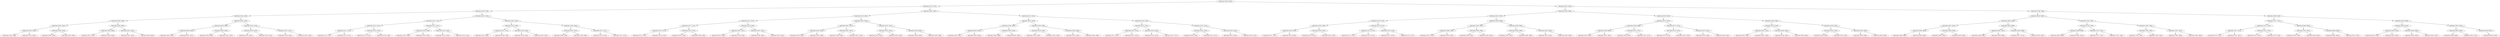 digraph G{
18913807 [label="Node{data=[5326, 5326]}"]
18913807 -> 1767994579
1767994579 [label="Node{data=[4273, 4273]}"]
1767994579 -> 1718705321
1718705321 [label="Node{data=[4109, 4109]}"]
1718705321 -> 1467981309
1467981309 [label="Node{data=[4044, 4044]}"]
1467981309 -> 1376425471
1376425471 [label="Node{data=[4036, 4036]}"]
1376425471 -> 816821377
816821377 [label="Node{data=[3941, 3941]}"]
816821377 -> 1549218345
1549218345 [label="Node{data=[2354, 2354]}"]
1549218345 -> 2012011563
2012011563 [label="Node{data=[1049, 1049]}"]
1549218345 -> 1901009476
1901009476 [label="Node{data=[2361, 2361]}"]
816821377 -> 1007264592
1007264592 [label="Node{data=[4034, 4034]}"]
1007264592 -> 1495931010
1495931010 [label="Node{data=[3952, 3952]}"]
1007264592 -> 1211533832
1211533832 [label="Node{data=[4035, 4035]}"]
1376425471 -> 1101149296
1101149296 [label="Node{data=[4040, 4040]}"]
1101149296 -> 817896503
817896503 [label="Node{data=[4038, 4038]}"]
817896503 -> 967306405
967306405 [label="Node{data=[4037, 4037]}"]
817896503 -> 1170032467
1170032467 [label="Node{data=[4039, 4039]}"]
1101149296 -> 359463456
359463456 [label="Node{data=[4042, 4042]}"]
359463456 -> 637365534
637365534 [label="Node{data=[4041, 4041]}"]
359463456 -> 590966720
590966720 [label="Node{data=[4043, 4043]}"]
1467981309 -> 202453803
202453803 [label="Node{data=[4052, 4052]}"]
202453803 -> 2120115571
2120115571 [label="Node{data=[4048, 4048]}"]
2120115571 -> 805659195
805659195 [label="Node{data=[4046, 4046]}"]
805659195 -> 1487559828
1487559828 [label="Node{data=[4045, 4045]}"]
805659195 -> 1562883265
1562883265 [label="Node{data=[4047, 4047]}"]
2120115571 -> 1356806123
1356806123 [label="Node{data=[4050, 4050]}"]
1356806123 -> 1263567729
1263567729 [label="Node{data=[4049, 4049]}"]
1356806123 -> 1091844211
1091844211 [label="Node{data=[4051, 4051]}"]
202453803 -> 569707820
569707820 [label="Node{data=[4105, 4105]}"]
569707820 -> 146540182
146540182 [label="Node{data=[4103, 4103]}"]
146540182 -> 1194870779
1194870779 [label="Node{data=[4102, 4102]}"]
146540182 -> 655304911
655304911 [label="Node{data=[4104, 4104]}"]
569707820 -> 773512559
773512559 [label="Node{data=[4107, 4107]}"]
773512559 -> 1182463628
1182463628 [label="Node{data=[4106, 4106]}"]
773512559 -> 1131963943
1131963943 [label="Node{data=[4108, 4108]}"]
1718705321 -> 493844439
493844439 [label="Node{data=[4155, 4155]}"]
493844439 -> 1709580464
1709580464 [label="Node{data=[4147, 4147]}"]
1709580464 -> 1958310934
1958310934 [label="Node{data=[4113, 4113]}"]
1958310934 -> 1953529336
1953529336 [label="Node{data=[4111, 4111]}"]
1953529336 -> 315059566
315059566 [label="Node{data=[4110, 4110]}"]
1953529336 -> 1181756454
1181756454 [label="Node{data=[4112, 4112]}"]
1958310934 -> 2035743034
2035743034 [label="Node{data=[4145, 4145]}"]
2035743034 -> 238998613
238998613 [label="Node{data=[4114, 4114]}"]
2035743034 -> 666596577
666596577 [label="Node{data=[4146, 4146]}"]
1709580464 -> 1617784108
1617784108 [label="Node{data=[4151, 4151]}"]
1617784108 -> 775739186
775739186 [label="Node{data=[4149, 4149]}"]
775739186 -> 1457005276
1457005276 [label="Node{data=[4148, 4148]}"]
775739186 -> 716724378
716724378 [label="Node{data=[4150, 4150]}"]
1617784108 -> 565658860
565658860 [label="Node{data=[4153, 4153]}"]
565658860 -> 1769640623
1769640623 [label="Node{data=[4152, 4152]}"]
565658860 -> 2124645278
2124645278 [label="Node{data=[4154, 4154]}"]
493844439 -> 381118552
381118552 [label="Node{data=[4265, 4265]}"]
381118552 -> 222088774
222088774 [label="Node{data=[4159, 4159]}"]
222088774 -> 820959908
820959908 [label="Node{data=[4157, 4157]}"]
820959908 -> 1387462740
1387462740 [label="Node{data=[4156, 4156]}"]
820959908 -> 2137741298
2137741298 [label="Node{data=[4158, 4158]}"]
222088774 -> 340715687
340715687 [label="Node{data=[4228, 4228]}"]
340715687 -> 1387473776
1387473776 [label="Node{data=[4160, 4160]}"]
340715687 -> 415768786
415768786 [label="Node{data=[4233, 4233]}"]
381118552 -> 1027158270
1027158270 [label="Node{data=[4269, 4269]}"]
1027158270 -> 1582427182
1582427182 [label="Node{data=[4267, 4267]}"]
1582427182 -> 368223295
368223295 [label="Node{data=[4266, 4266]}"]
1582427182 -> 1281743075
1281743075 [label="Node{data=[4268, 4268]}"]
1027158270 -> 942649169
942649169 [label="Node{data=[4271, 4271]}"]
942649169 -> 1775113446
1775113446 [label="Node{data=[4270, 4270]}"]
942649169 -> 1771935420
1771935420 [label="Node{data=[4272, 4272]}"]
1767994579 -> 190704044
190704044 [label="Node{data=[4561, 4561]}"]
190704044 -> 1322093233
1322093233 [label="Node{data=[4333, 4333]}"]
1322093233 -> 1472057002
1472057002 [label="Node{data=[4317, 4317]}"]
1472057002 -> 1385208471
1385208471 [label="Node{data=[4277, 4277]}"]
1385208471 -> 920914400
920914400 [label="Node{data=[4275, 4275]}"]
920914400 -> 341742991
341742991 [label="Node{data=[4274, 4274]}"]
920914400 -> 758104368
758104368 [label="Node{data=[4276, 4276]}"]
1385208471 -> 2076029472
2076029472 [label="Node{data=[4279, 4279]}"]
2076029472 -> 1828724670
1828724670 [label="Node{data=[4278, 4278]}"]
2076029472 -> 219286908
219286908 [label="Node{data=[4280, 4280]}"]
1472057002 -> 1592228783
1592228783 [label="Node{data=[4329, 4329]}"]
1592228783 -> 1214115553
1214115553 [label="Node{data=[4327, 4327]}"]
1214115553 -> 634250683
634250683 [label="Node{data=[4326, 4326]}"]
1214115553 -> 950625683
950625683 [label="Node{data=[4328, 4328]}"]
1592228783 -> 1576422186
1576422186 [label="Node{data=[4331, 4331]}"]
1576422186 -> 2063309971
2063309971 [label="Node{data=[4330, 4330]}"]
1576422186 -> 819027530
819027530 [label="Node{data=[4332, 4332]}"]
1322093233 -> 1135026238
1135026238 [label="Node{data=[4553, 4553]}"]
1135026238 -> 744983675
744983675 [label="Node{data=[4337, 4337]}"]
744983675 -> 173965920
173965920 [label="Node{data=[4335, 4335]}"]
173965920 -> 818396783
818396783 [label="Node{data=[4334, 4334]}"]
173965920 -> 1251724953
1251724953 [label="Node{data=[4336, 4336]}"]
744983675 -> 1510967269
1510967269 [label="Node{data=[4497, 4497]}"]
1510967269 -> 607929158
607929158 [label="Node{data=[4338, 4338]}"]
1510967269 -> 688239976
688239976 [label="Node{data=[4542, 4542]}"]
1135026238 -> 1040079319
1040079319 [label="Node{data=[4557, 4557]}"]
1040079319 -> 468238626
468238626 [label="Node{data=[4555, 4555]}"]
468238626 -> 1560844138
1560844138 [label="Node{data=[4554, 4554]}"]
468238626 -> 1503844182
1503844182 [label="Node{data=[4556, 4556]}"]
1040079319 -> 375201108
375201108 [label="Node{data=[4559, 4559]}"]
375201108 -> 1273048940
1273048940 [label="Node{data=[4558, 4558]}"]
375201108 -> 1389056701
1389056701 [label="Node{data=[4560, 4560]}"]
190704044 -> 488388565
488388565 [label="Node{data=[5310, 5310]}"]
488388565 -> 1666530975
1666530975 [label="Node{data=[4679, 4679]}"]
1666530975 -> 562952150
562952150 [label="Node{data=[4565, 4565]}"]
562952150 -> 693831648
693831648 [label="Node{data=[4563, 4563]}"]
693831648 -> 1426407297
1426407297 [label="Node{data=[4562, 4562]}"]
693831648 -> 535708280
535708280 [label="Node{data=[4564, 4564]}"]
562952150 -> 1360209172
1360209172 [label="Node{data=[4619, 4619]}"]
1360209172 -> 545672401
545672401 [label="Node{data=[4566, 4566]}"]
1360209172 -> 1552127607
1552127607 [label="Node{data=[4626, 4626]}"]
1666530975 -> 831775261
831775261 [label="Node{data=[5306, 5306]}"]
831775261 -> 2036353726
2036353726 [label="Node{data=[4786, 4786]}"]
2036353726 -> 1796366727
1796366727 [label="Node{data=[4700, 4700]}"]
2036353726 -> 727868092
727868092 [label="Node{data=[5305, 5305]}"]
831775261 -> 97517255
97517255 [label="Node{data=[5308, 5308]}"]
97517255 -> 2122408314
2122408314 [label="Node{data=[5307, 5307]}"]
97517255 -> 115816820
115816820 [label="Node{data=[5309, 5309]}"]
488388565 -> 1042865302
1042865302 [label="Node{data=[5318, 5318]}"]
1042865302 -> 1156260946
1156260946 [label="Node{data=[5314, 5314]}"]
1156260946 -> 831784708
831784708 [label="Node{data=[5312, 5312]}"]
831784708 -> 235386075
235386075 [label="Node{data=[5311, 5311]}"]
831784708 -> 1991443937
1991443937 [label="Node{data=[5313, 5313]}"]
1156260946 -> 1810327249
1810327249 [label="Node{data=[5316, 5316]}"]
1810327249 -> 2061164686
2061164686 [label="Node{data=[5315, 5315]}"]
1810327249 -> 1237856866
1237856866 [label="Node{data=[5317, 5317]}"]
1042865302 -> 658156215
658156215 [label="Node{data=[5322, 5322]}"]
658156215 -> 2008781167
2008781167 [label="Node{data=[5320, 5320]}"]
2008781167 -> 1514721670
1514721670 [label="Node{data=[5319, 5319]}"]
2008781167 -> 1377543055
1377543055 [label="Node{data=[5321, 5321]}"]
658156215 -> 545707113
545707113 [label="Node{data=[5324, 5324]}"]
545707113 -> 186456575
186456575 [label="Node{data=[5323, 5323]}"]
545707113 -> 398802427
398802427 [label="Node{data=[5325, 5325]}"]
18913807 -> 407757655
407757655 [label="Node{data=[5597, 5597]}"]
407757655 -> 251546027
251546027 [label="Node{data=[5394, 5394]}"]
251546027 -> 1842314090
1842314090 [label="Node{data=[5378, 5378]}"]
1842314090 -> 1406904781
1406904781 [label="Node{data=[5370, 5370]}"]
1406904781 -> 612089786
612089786 [label="Node{data=[5330, 5330]}"]
612089786 -> 1479809423
1479809423 [label="Node{data=[5328, 5328]}"]
1479809423 -> 1320566216
1320566216 [label="Node{data=[5327, 5327]}"]
1479809423 -> 1076715538
1076715538 [label="Node{data=[5329, 5329]}"]
612089786 -> 961708482
961708482 [label="Node{data=[5332, 5332]}"]
961708482 -> 1104285446
1104285446 [label="Node{data=[5331, 5331]}"]
961708482 -> 1047868041
1047868041 [label="Node{data=[5333, 5333]}"]
1406904781 -> 359917733
359917733 [label="Node{data=[5374, 5374]}"]
359917733 -> 939665240
939665240 [label="Node{data=[5372, 5372]}"]
939665240 -> 1777972577
1777972577 [label="Node{data=[5371, 5371]}"]
939665240 -> 2123309997
2123309997 [label="Node{data=[5373, 5373]}"]
359917733 -> 1949551129
1949551129 [label="Node{data=[5376, 5376]}"]
1949551129 -> 1562516256
1562516256 [label="Node{data=[5375, 5375]}"]
1949551129 -> 2044002136
2044002136 [label="Node{data=[5377, 5377]}"]
1842314090 -> 2126592388
2126592388 [label="Node{data=[5386, 5386]}"]
2126592388 -> 340285255
340285255 [label="Node{data=[5382, 5382]}"]
340285255 -> 1509860853
1509860853 [label="Node{data=[5380, 5380]}"]
1509860853 -> 126791597
126791597 [label="Node{data=[5379, 5379]}"]
1509860853 -> 1895082945
1895082945 [label="Node{data=[5381, 5381]}"]
340285255 -> 651176183
651176183 [label="Node{data=[5384, 5384]}"]
651176183 -> 170782933
170782933 [label="Node{data=[5383, 5383]}"]
651176183 -> 2016200186
2016200186 [label="Node{data=[5385, 5385]}"]
2126592388 -> 768856989
768856989 [label="Node{data=[5390, 5390]}"]
768856989 -> 182698304
182698304 [label="Node{data=[5388, 5388]}"]
182698304 -> 1865233297
1865233297 [label="Node{data=[5387, 5387]}"]
182698304 -> 1907370139
1907370139 [label="Node{data=[5389, 5389]}"]
768856989 -> 1120682507
1120682507 [label="Node{data=[5392, 5392]}"]
1120682507 -> 1446081235
1446081235 [label="Node{data=[5391, 5391]}"]
1120682507 -> 1350984255
1350984255 [label="Node{data=[5393, 5393]}"]
251546027 -> 537033796
537033796 [label="Node{data=[5539, 5539]}"]
537033796 -> 8302165
8302165 [label="Node{data=[5473, 5473]}"]
8302165 -> 1568990051
1568990051 [label="Node{data=[5398, 5398]}"]
1568990051 -> 1055974774
1055974774 [label="Node{data=[5396, 5396]}"]
1055974774 -> 228806320
228806320 [label="Node{data=[5395, 5395]}"]
1055974774 -> 2019181911
2019181911 [label="Node{data=[5397, 5397]}"]
1568990051 -> 46087876
46087876 [label="Node{data=[5471, 5471]}"]
46087876 -> 995991728
995991728 [label="Node{data=[5449, 5449]}"]
46087876 -> 748466085
748466085 [label="Node{data=[5472, 5472]}"]
8302165 -> 113653660
113653660 [label="Node{data=[5477, 5477]}"]
113653660 -> 2113171614
2113171614 [label="Node{data=[5475, 5475]}"]
2113171614 -> 737810352
737810352 [label="Node{data=[5474, 5474]}"]
2113171614 -> 1649566957
1649566957 [label="Node{data=[5476, 5476]}"]
113653660 -> 1436538348
1436538348 [label="Node{data=[5537, 5537]}"]
1436538348 -> 196161345
196161345 [label="Node{data=[5536, 5536]}"]
1436538348 -> 1888353808
1888353808 [label="Node{data=[5538, 5538]}"]
537033796 -> 25790944
25790944 [label="Node{data=[5589, 5589]}"]
25790944 -> 705825928
705825928 [label="Node{data=[5543, 5543]}"]
705825928 -> 677115308
677115308 [label="Node{data=[5541, 5541]}"]
677115308 -> 926544841
926544841 [label="Node{data=[5540, 5540]}"]
677115308 -> 2058533447
2058533447 [label="Node{data=[5542, 5542]}"]
705825928 -> 1090424789
1090424789 [label="Node{data=[5580, 5580]}"]
1090424789 -> 939517171
939517171 [label="Node{data=[5544, 5544]}"]
1090424789 -> 1335946878
1335946878 [label="Node{data=[5588, 5588]}"]
25790944 -> 539952463
539952463 [label="Node{data=[5593, 5593]}"]
539952463 -> 337360568
337360568 [label="Node{data=[5591, 5591]}"]
337360568 -> 1552617652
1552617652 [label="Node{data=[5590, 5590]}"]
337360568 -> 336647749
336647749 [label="Node{data=[5592, 5592]}"]
539952463 -> 1288547573
1288547573 [label="Node{data=[5595, 5595]}"]
1288547573 -> 95055266
95055266 [label="Node{data=[5594, 5594]}"]
1288547573 -> 27317011
27317011 [label="Node{data=[5596, 5596]}"]
407757655 -> 328241052
328241052 [label="Node{data=[7909, 7909]}"]
328241052 -> 849031967
849031967 [label="Node{data=[6349, 6349]}"]
849031967 -> 1678413715
1678413715 [label="Node{data=[5605, 5605]}"]
1678413715 -> 1664479306
1664479306 [label="Node{data=[5601, 5601]}"]
1664479306 -> 1959690207
1959690207 [label="Node{data=[5599, 5599]}"]
1959690207 -> 522631570
522631570 [label="Node{data=[5598, 5598]}"]
1959690207 -> 794872818
794872818 [label="Node{data=[5600, 5600]}"]
1664479306 -> 1662765556
1662765556 [label="Node{data=[5603, 5603]}"]
1662765556 -> 1680634575
1680634575 [label="Node{data=[5602, 5602]}"]
1662765556 -> 1315749361
1315749361 [label="Node{data=[5604, 5604]}"]
1678413715 -> 1744486549
1744486549 [label="Node{data=[5609, 5609]}"]
1744486549 -> 1511256567
1511256567 [label="Node{data=[5607, 5607]}"]
1511256567 -> 1571707504
1571707504 [label="Node{data=[5606, 5606]}"]
1511256567 -> 1988556545
1988556545 [label="Node{data=[5608, 5608]}"]
1744486549 -> 1204383532
1204383532 [label="Node{data=[6280, 6280]}"]
1204383532 -> 34644587
34644587 [label="Node{data=[6277, 6277]}"]
1204383532 -> 767694211
767694211 [label="Node{data=[6305, 6305]}"]
849031967 -> 1824379333
1824379333 [label="Node{data=[7892, 7892]}"]
1824379333 -> 1619092337
1619092337 [label="Node{data=[7226, 7226]}"]
1619092337 -> 1736804080
1736804080 [label="Node{data=[6396, 6396]}"]
1736804080 -> 1524038030
1524038030 [label="Node{data=[6360, 6360]}"]
1736804080 -> 1483155688
1483155688 [label="Node{data=[6434, 6434]}"]
1619092337 -> 857100926
857100926 [label="Node{data=[7267, 7267]}"]
857100926 -> 2020602090
2020602090 [label="Node{data=[7237, 7237]}"]
857100926 -> 353922272
353922272 [label="Node{data=[7454, 7454]}"]
1824379333 -> 1951999683
1951999683 [label="Node{data=[7905, 7905]}"]
1951999683 -> 1977421716
1977421716 [label="Node{data=[7903, 7903]}"]
1977421716 -> 1915898213
1915898213 [label="Node{data=[7902, 7902]}"]
1977421716 -> 614159535
614159535 [label="Node{data=[7904, 7904]}"]
1951999683 -> 424219073
424219073 [label="Node{data=[7907, 7907]}"]
424219073 -> 74783955
74783955 [label="Node{data=[7906, 7906]}"]
424219073 -> 1693193305
1693193305 [label="Node{data=[7908, 7908]}"]
328241052 -> 447482439
447482439 [label="Node{data=[9540, 9540]}"]
447482439 -> 1262147530
1262147530 [label="Node{data=[7917, 7917]}"]
1262147530 -> 1736821242
1736821242 [label="Node{data=[7913, 7913]}"]
1736821242 -> 1674532751
1674532751 [label="Node{data=[7911, 7911]}"]
1674532751 -> 424384387
424384387 [label="Node{data=[7910, 7910]}"]
1674532751 -> 72521703
72521703 [label="Node{data=[7912, 7912]}"]
1736821242 -> 1305564302
1305564302 [label="Node{data=[7915, 7915]}"]
1305564302 -> 1421545876
1421545876 [label="Node{data=[7914, 7914]}"]
1305564302 -> 285831951
285831951 [label="Node{data=[7916, 7916]}"]
1262147530 -> 32777062
32777062 [label="Node{data=[8569, 8569]}"]
32777062 -> 1187406578
1187406578 [label="Node{data=[7919, 7919]}"]
1187406578 -> 1258159119
1258159119 [label="Node{data=[7918, 7918]}"]
1187406578 -> 280395604
280395604 [label="Node{data=[8553, 8553]}"]
32777062 -> 813269303
813269303 [label="Node{data=[8640, 8640]}"]
813269303 -> 1163764792
1163764792 [label="Node{data=[8632, 8632]}"]
813269303 -> 1617241368
1617241368 [label="Node{data=[8753, 8753]}"]
447482439 -> 1133161119
1133161119 [label="Node{data=[9548, 9548]}"]
1133161119 -> 1057418208
1057418208 [label="Node{data=[9544, 9544]}"]
1057418208 -> 391308380
391308380 [label="Node{data=[9542, 9542]}"]
391308380 -> 1591107147
1591107147 [label="Node{data=[9541, 9541]}"]
391308380 -> 1209981276
1209981276 [label="Node{data=[9543, 9543]}"]
1057418208 -> 1087332948
1087332948 [label="Node{data=[9546, 9546]}"]
1087332948 -> 1086262805
1086262805 [label="Node{data=[9545, 9545]}"]
1087332948 -> 746009679
746009679 [label="Node{data=[9547, 9547]}"]
1133161119 -> 303946916
303946916 [label="Node{data=[9552, 9552]}"]
303946916 -> 695980401
695980401 [label="Node{data=[9550, 9550]}"]
695980401 -> 294436333
294436333 [label="Node{data=[9549, 9549]}"]
695980401 -> 80488159
80488159 [label="Node{data=[9551, 9551]}"]
303946916 -> 2017997342
2017997342 [label="Node{data=[9553, 9553]}"]
2017997342 -> 256869439
256869439 [label="Node{data=[9554, 9554]}"]
}